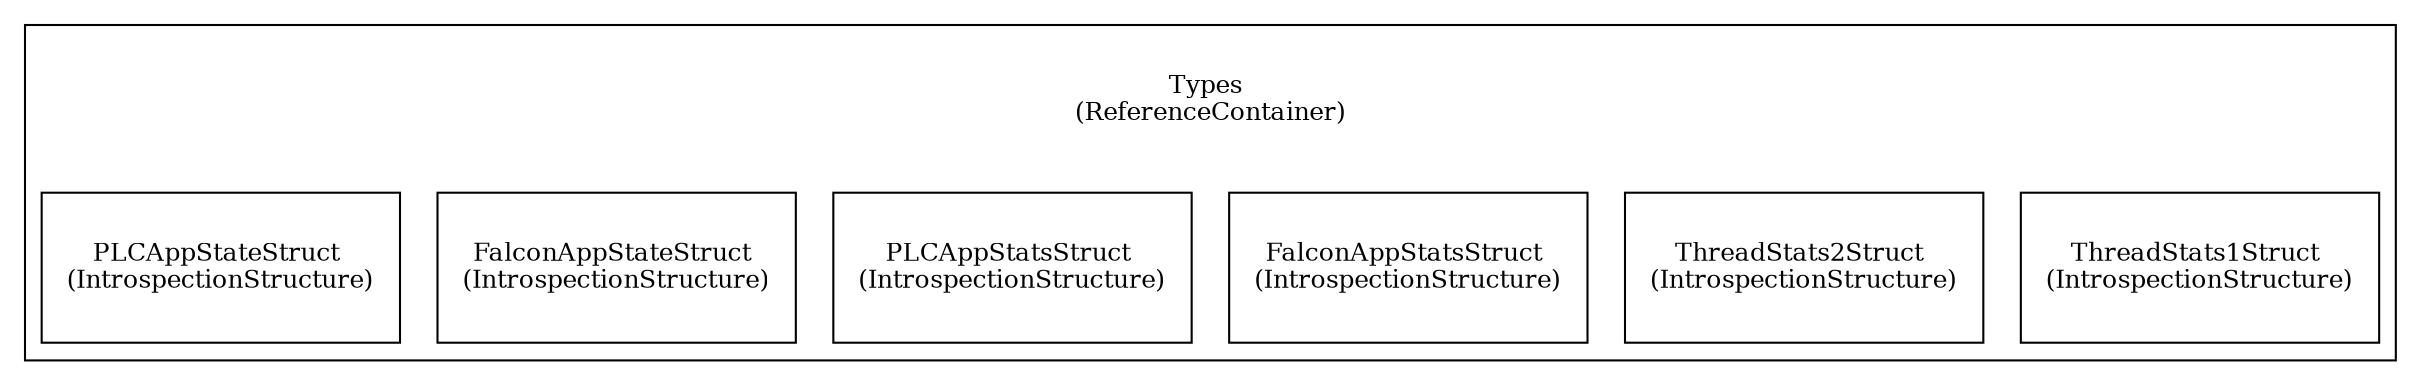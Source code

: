 digraph G {
bgcolor=white
subgraph cluster_Types {
label=<<TABLE border="0" cellborder="0"><TR><TD width="60" height="60"><font point-size="12">Types <BR/>(ReferenceContainer)</font></TD></TR></TABLE>>
TypesThreadStats1Struct [shape=record, style=filled, fillcolor=white, color=black,label=<<TABLE border="0" cellborder="0"><TR><TD width="60" height="60"><font point-size="12">ThreadStats1Struct <BR/>(IntrospectionStructure)</font></TD></TR></TABLE>>]
TypesThreadStats2Struct [shape=record, style=filled, fillcolor=white, color=black,label=<<TABLE border="0" cellborder="0"><TR><TD width="60" height="60"><font point-size="12">ThreadStats2Struct <BR/>(IntrospectionStructure)</font></TD></TR></TABLE>>]
TypesFalconAppStatsStruct [shape=record, style=filled, fillcolor=white, color=black,label=<<TABLE border="0" cellborder="0"><TR><TD width="60" height="60"><font point-size="12">FalconAppStatsStruct <BR/>(IntrospectionStructure)</font></TD></TR></TABLE>>]
TypesPLCAppStatsStruct [shape=record, style=filled, fillcolor=white, color=black,label=<<TABLE border="0" cellborder="0"><TR><TD width="60" height="60"><font point-size="12">PLCAppStatsStruct <BR/>(IntrospectionStructure)</font></TD></TR></TABLE>>]
TypesFalconAppStateStruct [shape=record, style=filled, fillcolor=white, color=black,label=<<TABLE border="0" cellborder="0"><TR><TD width="60" height="60"><font point-size="12">FalconAppStateStruct <BR/>(IntrospectionStructure)</font></TD></TR></TABLE>>]
TypesPLCAppStateStruct [shape=record, style=filled, fillcolor=white, color=black,label=<<TABLE border="0" cellborder="0"><TR><TD width="60" height="60"><font point-size="12">PLCAppStateStruct <BR/>(IntrospectionStructure)</font></TD></TR></TABLE>>]
}
}
